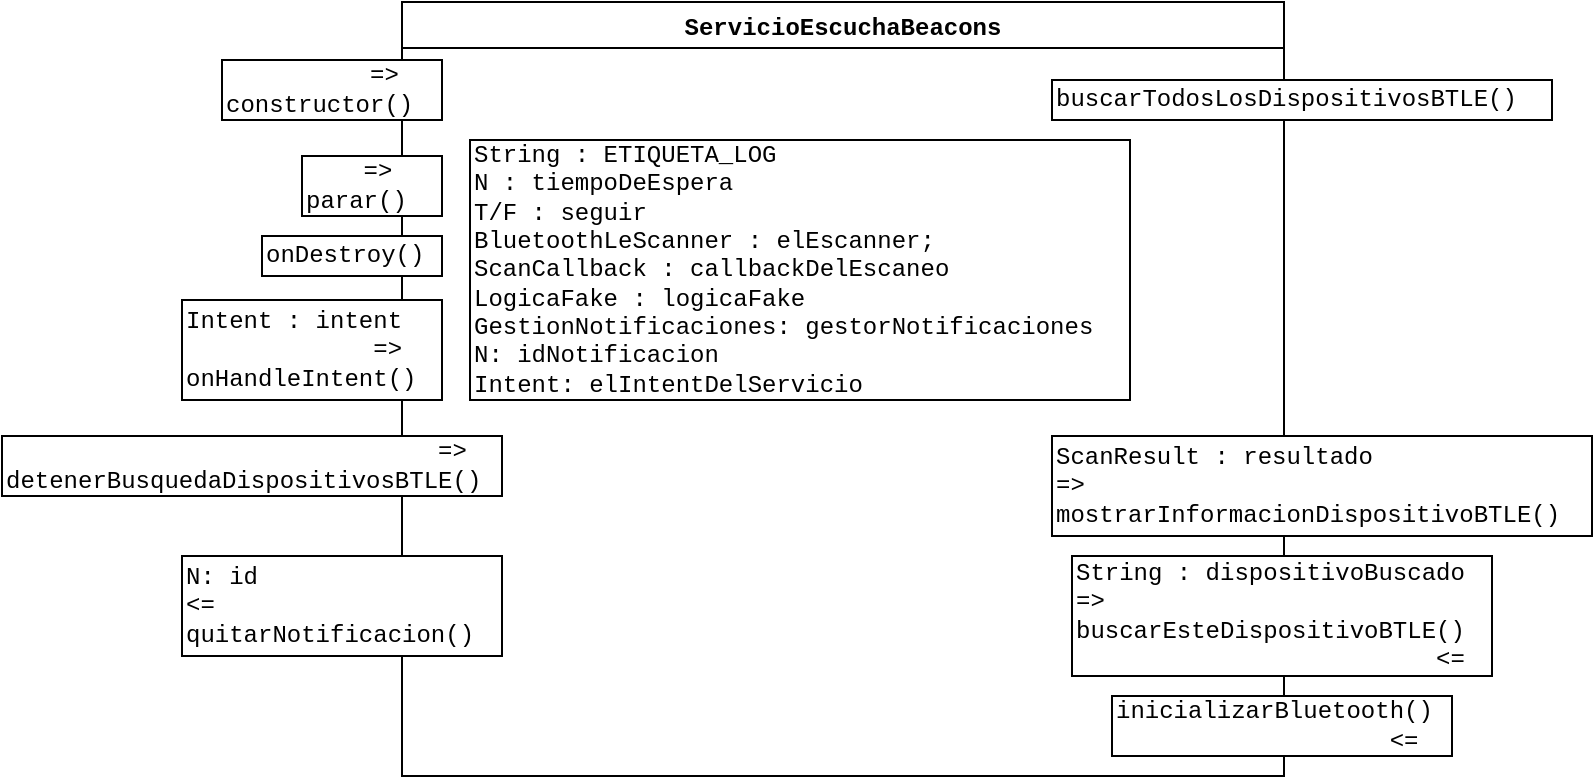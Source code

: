 <mxfile version="15.6.8" type="device" pages="8"><diagram id="ES9lM4B20i2MpO9wV90t" name="ServicioEscucharBeacons"><mxGraphModel dx="997" dy="589" grid="1" gridSize="10" guides="1" tooltips="1" connect="1" arrows="1" fold="1" page="1" pageScale="1" pageWidth="827" pageHeight="583" math="0" shadow="0"><root><mxCell id="0"/><mxCell id="1" parent="0"/><mxCell id="zVTZZ54S3e0MWrwYJTnY-5" value="ServicioEscuchaBeacons" style="swimlane;fontFamily=Courier New;" parent="1" vertex="1"><mxGeometry x="215" y="143" width="441" height="387" as="geometry"/></mxCell><mxCell id="zVTZZ54S3e0MWrwYJTnY-8" value="String : ETIQUETA_LOG&lt;br&gt;N : tiempoDeEspera&lt;br&gt;T/F : seguir&lt;br&gt;&lt;div&gt;BluetoothLeScanner : elEscanner;&lt;/div&gt;&lt;div&gt;ScanCallback : callbackDelEscaneo&lt;br&gt;&lt;/div&gt;&lt;div&gt;LogicaFake : logicaFake&lt;/div&gt;&lt;div&gt;GestionNotificaciones: gestorNotificaciones&lt;/div&gt;&lt;div&gt;N: idNotificacion&lt;/div&gt;&lt;div&gt;Intent: elIntentDelServicio&lt;/div&gt;" style="rounded=0;whiteSpace=wrap;html=1;fontFamily=Courier New;align=left;autosize=1;" parent="zVTZZ54S3e0MWrwYJTnY-5" vertex="1"><mxGeometry x="34" y="69" width="330" height="130" as="geometry"/></mxCell><mxCell id="zVTZZ54S3e0MWrwYJTnY-7" value="&lt;span style=&quot;white-space: pre&quot;&gt;&#9;&lt;/span&gt;&amp;nbsp; =&amp;gt;&lt;br&gt;constructor()" style="rounded=0;whiteSpace=wrap;html=1;fontFamily=Courier New;align=left;" parent="1" vertex="1"><mxGeometry x="125" y="172" width="110" height="30" as="geometry"/></mxCell><mxCell id="zVTZZ54S3e0MWrwYJTnY-10" value="onDestroy()" style="rounded=0;whiteSpace=wrap;html=1;fontFamily=Courier New;align=left;" parent="1" vertex="1"><mxGeometry x="145" y="260" width="90" height="20" as="geometry"/></mxCell><mxCell id="NfwIVJH3BycwzjBQ1uV4-3" value="ScanResult : resultado&lt;br&gt;=&amp;gt;&lt;br&gt;mostrarInformacionDispositivoBTLE()" style="rounded=0;whiteSpace=wrap;html=1;fontFamily=Courier New;align=left;autosize=1;" parent="1" vertex="1"><mxGeometry x="540" y="360" width="270" height="50" as="geometry"/></mxCell><mxCell id="NfwIVJH3BycwzjBQ1uV4-5" value="String : dispositivoBuscado&lt;br&gt;=&amp;gt;&lt;br&gt;buscarEsteDispositivoBTLE()&lt;br&gt;&amp;nbsp;&amp;nbsp;&lt;span style=&quot;white-space: pre&quot;&gt;&#9;&lt;/span&gt;&lt;span style=&quot;white-space: pre&quot;&gt;&#9;&lt;/span&gt;&amp;nbsp; &amp;nbsp; &amp;nbsp; &amp;nbsp;&lt;span&gt;&amp;nbsp;&lt;/span&gt;&amp;nbsp;&amp;lt;=&lt;br&gt;" style="rounded=0;whiteSpace=wrap;html=1;fontFamily=Courier New;align=left;autosize=1;" parent="1" vertex="1"><mxGeometry x="550" y="420" width="210" height="60" as="geometry"/></mxCell><mxCell id="NfwIVJH3BycwzjBQ1uV4-6" value="&lt;span style=&quot;white-space: pre&quot;&gt;&#9;&lt;/span&gt;&lt;span style=&quot;white-space: pre&quot;&gt;&#9;&lt;/span&gt;&lt;span style=&quot;white-space: pre&quot;&gt;&#9;&lt;/span&gt;&amp;nbsp; &amp;nbsp; &amp;nbsp; =&amp;gt;&lt;br&gt;detenerBusquedaDispositivosBTLE()" style="rounded=0;whiteSpace=wrap;html=1;fontFamily=Courier New;align=left;autosize=1;" parent="1" vertex="1"><mxGeometry x="15" y="360" width="250" height="30" as="geometry"/></mxCell><mxCell id="NfwIVJH3BycwzjBQ1uV4-7" value="buscarTodosLosDispositivosBTLE()" style="rounded=0;whiteSpace=wrap;html=1;fontFamily=Courier New;align=left;autosize=1;" parent="1" vertex="1"><mxGeometry x="540" y="182" width="250" height="20" as="geometry"/></mxCell><mxCell id="zVTZZ54S3e0MWrwYJTnY-9" value="&amp;nbsp; &amp;nbsp; =&amp;gt;&lt;br&gt;parar()" style="rounded=0;whiteSpace=wrap;html=1;fontFamily=Courier New;align=left;" parent="1" vertex="1"><mxGeometry x="165" y="220" width="70" height="30" as="geometry"/></mxCell><mxCell id="zVTZZ54S3e0MWrwYJTnY-11" value="Intent : intent&lt;br&gt;&lt;span style=&quot;white-space: pre&quot;&gt;&#9;&lt;/span&gt;&amp;nbsp; &amp;nbsp; &amp;nbsp;=&amp;gt;&lt;br&gt;onHandleIntent()" style="rounded=0;whiteSpace=wrap;html=1;fontFamily=Courier New;align=left;" parent="1" vertex="1"><mxGeometry x="105" y="292" width="130" height="50" as="geometry"/></mxCell><mxCell id="dviQEPltXaFCr6-7XPuA-1" value="inicializarBluetooth()&lt;br&gt;&lt;span style=&quot;white-space: pre&quot;&gt;&#9;&lt;/span&gt;&lt;span style=&quot;white-space: pre&quot;&gt;&#9;&lt;/span&gt;&amp;nbsp; &amp;nbsp;&amp;lt;=" style="rounded=0;whiteSpace=wrap;html=1;fontFamily=Courier New;align=left;" parent="1" vertex="1"><mxGeometry x="570" y="490" width="170" height="30" as="geometry"/></mxCell><mxCell id="lb549kKtJsR_cWu7taEz-1" value="N: id&lt;br&gt;&amp;lt;=&lt;br&gt;quitarNotificacion()" style="whiteSpace=wrap;html=1;shadow=0;rounded=0;glass=0;sketch=0;align=left;autosize=1;fillColor=default;imageAspect=1;imageWidth=0;imageHeight=0;arcSize=12;fontFamily=Courier New;" parent="1" vertex="1"><mxGeometry x="105" y="420" width="160" height="50" as="geometry"/></mxCell></root></mxGraphModel></diagram><diagram id="awYlS0AlwH_fSv9NT3Km" name="CheckUrl"><mxGraphModel dx="997" dy="589" grid="1" gridSize="10" guides="1" tooltips="1" connect="1" arrows="1" fold="1" page="1" pageScale="1" pageWidth="827" pageHeight="583" math="0" shadow="0"><root><mxCell id="wG4ZZ7dTY3h5ZdTJpTfU-0"/><mxCell id="wG4ZZ7dTY3h5ZdTJpTfU-1" parent="wG4ZZ7dTY3h5ZdTJpTfU-0"/><mxCell id="mUHIWLsrtOpkfQbZuv7p-0" value="CheckUrl" style="swimlane;rounded=0;fontFamily=Courier New;align=center;html=1;" parent="wG4ZZ7dTY3h5ZdTJpTfU-1" vertex="1"><mxGeometry x="230" y="130" width="400" height="250" as="geometry"/></mxCell><mxCell id="mUHIWLsrtOpkfQbZuv7p-2" value="onPostExecute()" style="rounded=0;whiteSpace=wrap;html=1;fontFamily=Courier New;align=left;autosize=1;" parent="mUHIWLsrtOpkfQbZuv7p-0" vertex="1"><mxGeometry x="-90" y="120" width="120" height="20" as="geometry"/></mxCell><mxCell id="mUHIWLsrtOpkfQbZuv7p-1" value="[ String ] : strings&lt;br&gt;=&amp;gt;&lt;br&gt;doInBackground()&lt;br&gt;&amp;lt;=&amp;nbsp;&amp;nbsp;&lt;span style=&quot;white-space: pre&quot;&gt;&#9;&lt;/span&gt;&amp;nbsp; &amp;nbsp; &amp;nbsp;&amp;lt;=&lt;br&gt;String" style="rounded=0;whiteSpace=wrap;html=1;fontFamily=Courier New;align=left;autosize=1;" parent="mUHIWLsrtOpkfQbZuv7p-0" vertex="1"><mxGeometry x="-130" y="150" width="160" height="80" as="geometry"/></mxCell><mxCell id="bu3FRT1CTXBJlh5f8-qG-3" value="Context : mContext&lt;br&gt;String : directionMode" style="rounded=0;whiteSpace=wrap;html=1;fontFamily=Courier New;align=left;" parent="mUHIWLsrtOpkfQbZuv7p-0" vertex="1"><mxGeometry x="100" y="100" width="170" height="30" as="geometry"/></mxCell><mxCell id="mUHIWLsrtOpkfQbZuv7p-5" value="String : strUrl&lt;br&gt;=&amp;gt;&lt;br&gt;postUrl()&lt;br&gt;&amp;lt;=&amp;nbsp;&amp;nbsp;&lt;span&gt;&#9;&lt;/span&gt;&amp;nbsp;&amp;lt;=&lt;br&gt;String" style="rounded=0;whiteSpace=wrap;html=1;fontFamily=Courier New;align=left;autosize=1;" parent="mUHIWLsrtOpkfQbZuv7p-0" vertex="1"><mxGeometry x="280" y="120" width="120" height="80" as="geometry"/></mxCell><mxCell id="mUHIWLsrtOpkfQbZuv7p-4" value="String : strUrl&lt;br&gt;=&amp;gt;&lt;br&gt;downloadUrl()&lt;br&gt;&amp;lt;=&amp;nbsp;&amp;nbsp;&lt;span&gt;&#9;&lt;/span&gt;&amp;nbsp; &amp;nbsp; &amp;nbsp;&amp;lt;=&lt;br&gt;String" style="rounded=0;whiteSpace=wrap;html=1;fontFamily=Courier New;align=left;autosize=1;" parent="wG4ZZ7dTY3h5ZdTJpTfU-1" vertex="1"><mxGeometry x="510" y="160" width="120" height="80" as="geometry"/></mxCell><mxCell id="bu3FRT1CTXBJlh5f8-qG-1" value="Context : mContext&lt;br&gt;=&amp;gt;&lt;span style=&quot;white-space: pre&quot;&gt;&#9;&lt;/span&gt;&amp;nbsp; =&amp;gt;&lt;br&gt;constructor()&lt;br&gt;&amp;lt;=&amp;nbsp;&amp;nbsp;&lt;span&gt;&#9;&lt;/span&gt;&amp;nbsp; &amp;nbsp; &amp;nbsp;&amp;lt;=&lt;br&gt;String" style="rounded=0;whiteSpace=wrap;html=1;fontFamily=Courier New;align=left;autosize=1;" parent="wG4ZZ7dTY3h5ZdTJpTfU-1" vertex="1"><mxGeometry x="110" y="160" width="150" height="80" as="geometry"/></mxCell></root></mxGraphModel></diagram><diagram id="SUQ9yeAnOEfD1yt2qFhm" name="TramaBeacon"><mxGraphModel dx="997" dy="589" grid="1" gridSize="10" guides="1" tooltips="1" connect="1" arrows="1" fold="1" page="1" pageScale="1" pageWidth="827" pageHeight="583" math="0" shadow="0"><root><mxCell id="KgaFY85RUwUznDhTyVrn-0"/><mxCell id="KgaFY85RUwUznDhTyVrn-1" parent="KgaFY85RUwUznDhTyVrn-0"/><mxCell id="KgaFY85RUwUznDhTyVrn-2" value="TramaBeacon" style="swimlane;rounded=0;fontFamily=Courier New;align=center;html=1;" parent="KgaFY85RUwUznDhTyVrn-1" vertex="1"><mxGeometry x="264" y="30" width="300" height="500" as="geometry"/></mxCell><mxCell id="KgaFY85RUwUznDhTyVrn-3" value="&lt;div&gt;[byte] : prefijo&lt;/div&gt;&lt;div&gt;[byte] : uuid&lt;/div&gt;&lt;div&gt;[byte] : major&lt;/div&gt;&lt;div&gt;[byte] : minor&lt;/div&gt;&lt;div&gt;&lt;span&gt;byte : txPower&lt;/span&gt;&lt;/div&gt;&lt;div&gt;[byte] : losBytes&lt;/div&gt;&lt;div&gt;[byte] : advFlags&lt;/div&gt;&lt;div&gt;[byte] : advHeader&lt;/div&gt;&lt;div&gt;[byte] : companyID&lt;/div&gt;&lt;div&gt;byte : iBeaconType&lt;/div&gt;&lt;div&gt;byte : iBeaconLength&lt;/div&gt;" style="rounded=0;whiteSpace=wrap;html=1;fontFamily=Courier New;align=left;" parent="KgaFY85RUwUznDhTyVrn-2" vertex="1"><mxGeometry x="70" y="50" width="160" height="160" as="geometry"/></mxCell><mxCell id="KgaFY85RUwUznDhTyVrn-6" value="getMajor()&lt;br&gt;&amp;lt;=&lt;span&gt;&#9;&lt;/span&gt;&amp;lt;=&lt;br&gt;[byte]" style="rounded=0;whiteSpace=wrap;html=1;fontFamily=Courier New;align=left;" parent="KgaFY85RUwUznDhTyVrn-2" vertex="1"><mxGeometry x="-70" y="160" width="100" height="50" as="geometry"/></mxCell><mxCell id="KgaFY85RUwUznDhTyVrn-4" value="getUUID()&lt;br&gt;&amp;lt;=&lt;span&gt;&#9;&lt;/span&gt;&amp;lt;=&lt;br&gt;[byte]" style="rounded=0;whiteSpace=wrap;html=1;fontFamily=Courier New;align=left;" parent="KgaFY85RUwUznDhTyVrn-1" vertex="1"><mxGeometry x="194" y="130" width="100" height="50" as="geometry"/></mxCell><mxCell id="KgaFY85RUwUznDhTyVrn-5" value="getPrefijo()&lt;br&gt;&amp;lt;=&lt;span style=&quot;white-space: pre&quot;&gt;&#9;&lt;/span&gt;&amp;lt;=&lt;br&gt;[byte]" style="rounded=0;whiteSpace=wrap;html=1;fontFamily=Courier New;align=left;" parent="KgaFY85RUwUznDhTyVrn-1" vertex="1"><mxGeometry x="194" y="70" width="100" height="50" as="geometry"/></mxCell><mxCell id="KgaFY85RUwUznDhTyVrn-7" value="getTxPower()&lt;br&gt;&amp;lt;=&lt;span&gt;&#9;&lt;/span&gt;&amp;lt;=&lt;br&gt;[byte]" style="rounded=0;whiteSpace=wrap;html=1;fontFamily=Courier New;align=left;" parent="KgaFY85RUwUznDhTyVrn-1" vertex="1"><mxGeometry x="534" y="70" width="100" height="50" as="geometry"/></mxCell><mxCell id="KgaFY85RUwUznDhTyVrn-8" value="getLosBytes()&lt;br&gt;&amp;lt;=&lt;span&gt;&#9;&lt;/span&gt;&amp;lt;=&lt;br&gt;[byte]" style="rounded=0;whiteSpace=wrap;html=1;fontFamily=Courier New;align=left;" parent="KgaFY85RUwUznDhTyVrn-1" vertex="1"><mxGeometry x="534" y="130" width="100" height="50" as="geometry"/></mxCell><mxCell id="KgaFY85RUwUznDhTyVrn-9" value="getAdvFlags()&lt;br&gt;&amp;lt;=&lt;span&gt;&#9;&lt;/span&gt;&amp;lt;=&lt;br&gt;[byte]" style="rounded=0;whiteSpace=wrap;html=1;fontFamily=Courier New;align=left;" parent="KgaFY85RUwUznDhTyVrn-1" vertex="1"><mxGeometry x="534" y="186.5" width="100" height="50" as="geometry"/></mxCell><mxCell id="KgaFY85RUwUznDhTyVrn-10" value="getAdvHeader()&lt;br&gt;&amp;lt;=&lt;span&gt;&#9;&lt;/span&gt;&amp;lt;=&lt;br&gt;[byte]" style="rounded=0;whiteSpace=wrap;html=1;fontFamily=Courier New;align=left;" parent="KgaFY85RUwUznDhTyVrn-1" vertex="1"><mxGeometry x="534" y="250" width="100" height="50" as="geometry"/></mxCell><mxCell id="KgaFY85RUwUznDhTyVrn-11" value="getMinor()&lt;br&gt;&amp;lt;=&lt;span&gt;&#9;&lt;/span&gt;&amp;lt;=&lt;br&gt;[byte]" style="rounded=0;whiteSpace=wrap;html=1;fontFamily=Courier New;align=left;" parent="KgaFY85RUwUznDhTyVrn-1" vertex="1"><mxGeometry x="194" y="250" width="100" height="50" as="geometry"/></mxCell><mxCell id="KgaFY85RUwUznDhTyVrn-12" value="getCompanyID()&lt;br&gt;&amp;lt;=&lt;span&gt;&#9;&lt;/span&gt;&amp;lt;=&lt;br&gt;[byte]" style="rounded=0;whiteSpace=wrap;html=1;fontFamily=Courier New;align=left;" parent="KgaFY85RUwUznDhTyVrn-1" vertex="1"><mxGeometry x="184" y="310" width="120" height="50" as="geometry"/></mxCell><mxCell id="KgaFY85RUwUznDhTyVrn-13" value="getiBeaconType()&lt;br&gt;&amp;lt;=&lt;span&gt;&#9;&lt;/span&gt;&amp;lt;=&lt;br&gt;[byte]" style="rounded=0;whiteSpace=wrap;html=1;fontFamily=Courier New;align=left;" parent="KgaFY85RUwUznDhTyVrn-1" vertex="1"><mxGeometry x="534" y="310" width="100" height="50" as="geometry"/></mxCell><mxCell id="KgaFY85RUwUznDhTyVrn-14" value="getiBeaconLength()&lt;br&gt;&amp;lt;=&lt;span&gt;&#9;&lt;/span&gt;&amp;lt;=&lt;br&gt;[byte]" style="rounded=0;whiteSpace=wrap;html=1;fontFamily=Courier New;align=left;" parent="KgaFY85RUwUznDhTyVrn-1" vertex="1"><mxGeometry x="154" y="370" width="150" height="50" as="geometry"/></mxCell><mxCell id="KgaFY85RUwUznDhTyVrn-17" value="[byte] : bytes&lt;br&gt;=&amp;gt;&lt;span style=&quot;white-space: pre&quot;&gt;&#9;&lt;/span&gt;&amp;nbsp; =&amp;gt;&lt;br&gt;constructor()&lt;br&gt;&amp;lt;=&lt;span&gt;&#9;&lt;/span&gt;&amp;lt;=&lt;br&gt;[byte]" style="rounded=0;whiteSpace=wrap;html=1;fontFamily=Courier New;align=left;" parent="KgaFY85RUwUznDhTyVrn-1" vertex="1"><mxGeometry x="184" y="430" width="120" height="80" as="geometry"/></mxCell></root></mxGraphModel></diagram><diagram id="BFLQASZMFAySF_abI6OI" name="Utilidades"><mxGraphModel dx="997" dy="589" grid="1" gridSize="10" guides="1" tooltips="1" connect="1" arrows="1" fold="1" page="1" pageScale="1" pageWidth="827" pageHeight="583" math="0" shadow="0"><root><mxCell id="KCaQlVlSHkxXfNWq0Cc0-0"/><mxCell id="KCaQlVlSHkxXfNWq0Cc0-1" parent="KCaQlVlSHkxXfNWq0Cc0-0"/><mxCell id="KCaQlVlSHkxXfNWq0Cc0-2" value="Utilidades" style="swimlane;rounded=0;fontFamily=Courier New;align=center;html=1;" parent="KCaQlVlSHkxXfNWq0Cc0-1" vertex="1"><mxGeometry x="289" y="20" width="200" height="520" as="geometry"/></mxCell><mxCell id="KCaQlVlSHkxXfNWq0Cc0-3" value="String : texto&lt;br&gt;=&amp;gt;&lt;span&gt;&#9;&lt;/span&gt;&amp;nbsp; &amp;nbsp;&lt;span style=&quot;white-space: pre&quot;&gt;&#9;&lt;/span&gt;&amp;nbsp; &amp;nbsp; =&amp;gt;&lt;br&gt;stringToBytes()&lt;br&gt;&amp;lt;=&lt;br&gt;[byte]" style="rounded=0;whiteSpace=wrap;html=1;fontFamily=Courier New;align=left;" parent="KCaQlVlSHkxXfNWq0Cc0-1" vertex="1"><mxGeometry x="199" y="60" width="120" height="80" as="geometry"/></mxCell><mxCell id="KCaQlVlSHkxXfNWq0Cc0-4" value="UUID : uuid&lt;br&gt;=&amp;gt;&lt;span&gt;&#9;&lt;/span&gt;&amp;nbsp; &amp;nbsp;&lt;span&gt;&#9;&lt;/span&gt;&amp;nbsp; &amp;nbsp; =&amp;gt;&lt;br&gt;stringToUUID()&lt;br&gt;&amp;lt;=&lt;br&gt;UUID" style="rounded=0;whiteSpace=wrap;html=1;fontFamily=Courier New;align=left;" parent="KCaQlVlSHkxXfNWq0Cc0-1" vertex="1"><mxGeometry x="449" y="60" width="120" height="80" as="geometry"/></mxCell><mxCell id="KCaQlVlSHkxXfNWq0Cc0-5" value="UUID: uuid&lt;br&gt;=&amp;gt;&lt;span&gt;&#9;&lt;/span&gt;&amp;nbsp; &amp;nbsp;&lt;span&gt;&#9;&lt;/span&gt;&amp;nbsp; &amp;nbsp; =&amp;gt;&lt;br&gt;uuidToString()&lt;br&gt;&amp;lt;=&lt;br&gt;String" style="rounded=0;whiteSpace=wrap;html=1;fontFamily=Courier New;align=left;" parent="KCaQlVlSHkxXfNWq0Cc0-1" vertex="1"><mxGeometry x="199" y="150" width="120" height="80" as="geometry"/></mxCell><mxCell id="KCaQlVlSHkxXfNWq0Cc0-6" value="UUID: uuid&lt;br&gt;=&amp;gt;&lt;span&gt;&#9;&lt;/span&gt;&amp;nbsp; &amp;nbsp;&lt;span&gt;&#9;&lt;/span&gt;&amp;nbsp; &amp;nbsp; =&amp;gt;&lt;br&gt;uuidToHexString()&lt;br&gt;&amp;lt;=&lt;br&gt;String" style="rounded=0;whiteSpace=wrap;html=1;fontFamily=Courier New;align=left;" parent="KCaQlVlSHkxXfNWq0Cc0-1" vertex="1"><mxGeometry x="449" y="150" width="120" height="80" as="geometry"/></mxCell><mxCell id="KCaQlVlSHkxXfNWq0Cc0-7" value="[byte] : bytes&lt;br&gt;=&amp;gt;&lt;span&gt;&#9;&lt;/span&gt;&amp;nbsp; &amp;nbsp;&lt;span&gt;&#9;&lt;/span&gt;&amp;nbsp; &amp;nbsp; =&amp;gt;&lt;br&gt;bytesToString()&lt;br&gt;&amp;lt;=&lt;br&gt;String" style="rounded=0;whiteSpace=wrap;html=1;fontFamily=Courier New;align=left;" parent="KCaQlVlSHkxXfNWq0Cc0-1" vertex="1"><mxGeometry x="199" y="240" width="120" height="80" as="geometry"/></mxCell><mxCell id="KCaQlVlSHkxXfNWq0Cc0-9" value="R :&amp;nbsp;masSignificativos&lt;br&gt;R :&amp;nbsp;menosSignificativos&lt;br&gt;=&amp;gt;&lt;span&gt;&#9;&lt;/span&gt;&amp;nbsp; &amp;nbsp;&lt;span&gt;&#9;&lt;/span&gt;&amp;nbsp; &amp;nbsp; =&amp;gt;&lt;br&gt;dosLongToBytes()&lt;br&gt;&amp;lt;=&lt;br&gt;[byte]" style="rounded=0;whiteSpace=wrap;html=1;fontFamily=Courier New;align=left;" parent="KCaQlVlSHkxXfNWq0Cc0-1" vertex="1"><mxGeometry x="449" y="235" width="180" height="90" as="geometry"/></mxCell><mxCell id="KCaQlVlSHkxXfNWq0Cc0-10" value="[byte] : bytes&lt;br&gt;=&amp;gt;&lt;span&gt;&#9;&lt;/span&gt;&amp;nbsp; &amp;nbsp;&lt;span&gt;&#9;&lt;/span&gt;&amp;nbsp; &amp;nbsp; =&amp;gt;&lt;br&gt;bytesToInt()&lt;br&gt;&amp;lt;=&lt;br&gt;N" style="rounded=0;whiteSpace=wrap;html=1;fontFamily=Courier New;align=left;" parent="KCaQlVlSHkxXfNWq0Cc0-1" vertex="1"><mxGeometry x="199" y="330" width="120" height="80" as="geometry"/></mxCell><mxCell id="KCaQlVlSHkxXfNWq0Cc0-11" value="[byte] : bytes&lt;br&gt;=&amp;gt;&lt;span&gt;&#9;&lt;/span&gt;&amp;nbsp; &amp;nbsp;&lt;span&gt;&#9;&lt;/span&gt;&amp;nbsp; &amp;nbsp; =&amp;gt;&lt;br&gt;bytesToLong()&lt;br&gt;&amp;lt;=&lt;br&gt;R" style="rounded=0;whiteSpace=wrap;html=1;fontFamily=Courier New;align=left;" parent="KCaQlVlSHkxXfNWq0Cc0-1" vertex="1"><mxGeometry x="449" y="330" width="120" height="80" as="geometry"/></mxCell><mxCell id="KCaQlVlSHkxXfNWq0Cc0-12" value="[byte] : bytes&lt;br&gt;=&amp;gt;&lt;span&gt;&#9;&lt;/span&gt;&amp;nbsp; &amp;nbsp;&lt;span&gt;&#9;&lt;/span&gt;&amp;nbsp; &amp;nbsp; =&amp;gt;&lt;br&gt;bytesToIntOK()&lt;br&gt;&amp;lt;=&lt;br&gt;N" style="rounded=0;whiteSpace=wrap;html=1;fontFamily=Courier New;align=left;" parent="KCaQlVlSHkxXfNWq0Cc0-1" vertex="1"><mxGeometry x="199" y="420" width="120" height="80" as="geometry"/></mxCell><mxCell id="KCaQlVlSHkxXfNWq0Cc0-13" value="[byte] : bytes&lt;br&gt;=&amp;gt;&lt;span&gt;&#9;&lt;/span&gt;&amp;nbsp; &amp;nbsp;&lt;span&gt;&#9;&lt;/span&gt;&amp;nbsp; &amp;nbsp; =&amp;gt;&lt;br&gt;bytesToHexString()&lt;br&gt;&amp;lt;=&lt;br&gt;String" style="rounded=0;whiteSpace=wrap;html=1;fontFamily=Courier New;align=left;" parent="KCaQlVlSHkxXfNWq0Cc0-1" vertex="1"><mxGeometry x="449" y="430" width="120" height="80" as="geometry"/></mxCell></root></mxGraphModel></diagram><diagram id="hYeVPTFib1nh_DQLKNxU" name="LogicaFake"><mxGraphModel dx="997" dy="589" grid="1" gridSize="10" guides="1" tooltips="1" connect="1" arrows="1" fold="1" page="1" pageScale="1" pageWidth="583" pageHeight="413" math="0" shadow="0"><root><mxCell id="cZrrb-gMHXN5_0Pintqu-0"/><mxCell id="cZrrb-gMHXN5_0Pintqu-1" parent="cZrrb-gMHXN5_0Pintqu-0"/><mxCell id="cZrrb-gMHXN5_0Pintqu-2" value="&lt;span style=&quot;font-weight: 400&quot;&gt;LogicaFake&lt;/span&gt;" style="swimlane;rounded=0;shadow=0;glass=0;sketch=0;fillColor=default;html=1;fontFamily=Courier New;" parent="cZrrb-gMHXN5_0Pintqu-1" vertex="1"><mxGeometry x="160" y="107" width="280" height="200" as="geometry"><mxRectangle x="400" y="160" width="130" height="23" as="alternateBounds"/></mxGeometry></mxCell><mxCell id="pc65lGhX4DkHpDKHvuar-0" value="Text : ip" style="rounded=0;whiteSpace=wrap;html=1;autosize=1;" parent="cZrrb-gMHXN5_0Pintqu-2" vertex="1"><mxGeometry x="110" y="65" width="60" height="20" as="geometry"/></mxCell><mxCell id="cZrrb-gMHXN5_0Pintqu-4" value="medida : Medida&lt;br&gt;&amp;lt;=&lt;br&gt;InsertarMedicion()&lt;br&gt;&lt;div&gt;&lt;span&gt;=&amp;gt;&lt;/span&gt;&lt;/div&gt;" style="whiteSpace=wrap;html=1;align=right;fontFamily=Courier New;" parent="cZrrb-gMHXN5_0Pintqu-1" vertex="1"><mxGeometry x="390" y="132" width="150" height="60" as="geometry"/></mxCell><mxCell id="cZrrb-gMHXN5_0Pintqu-3" value="N : cuantas&lt;br&gt;=&amp;gt;&lt;br&gt;ObtenerUltimasMediciones()&lt;br&gt;&amp;lt;=&lt;br&gt;[ Medida ]" style="whiteSpace=wrap;html=1;shadow=0;rounded=0;glass=0;sketch=0;align=left;autosize=1;fillColor=default;imageAspect=1;imageWidth=0;imageHeight=0;arcSize=12;fontFamily=Courier New;" parent="cZrrb-gMHXN5_0Pintqu-1" vertex="1"><mxGeometry x="10" y="132" width="200" height="80" as="geometry"/></mxCell><mxCell id="cZrrb-gMHXN5_0Pintqu-5" value="ObtenerTodasLasMediciones()&lt;br&gt;&amp;lt;=&lt;br&gt;[ Medida ]" style="whiteSpace=wrap;html=1;align=left;fontFamily=Courier New;" parent="cZrrb-gMHXN5_0Pintqu-1" vertex="1"><mxGeometry x="10" y="232" width="200" height="50" as="geometry"/></mxCell></root></mxGraphModel></diagram><diagram id="JDOtB0BJECvs5jPgSSe0" name="MainActivity"><mxGraphModel dx="997" dy="589" grid="1" gridSize="10" guides="1" tooltips="1" connect="1" arrows="1" fold="1" page="1" pageScale="1" pageWidth="827" pageHeight="583" math="0" shadow="0"><root><mxCell id="7MCF71KeYajdzXxMyfXD-0"/><mxCell id="7MCF71KeYajdzXxMyfXD-1" parent="7MCF71KeYajdzXxMyfXD-0"/><mxCell id="7MCF71KeYajdzXxMyfXD-2" value="MainActivity" style="swimlane;fontFamily=Courier New;fontStyle=1" parent="7MCF71KeYajdzXxMyfXD-1" vertex="1"><mxGeometry x="150" y="50" width="440" height="340" as="geometry"/></mxCell><mxCell id="7MCF71KeYajdzXxMyfXD-3" value="Text : ETIQUETA_LOG&lt;br&gt;Context : mContext&lt;br&gt;LogicaFake : logicaFake&lt;br&gt;N : CODIGO_PETICION_PERMISOS&lt;br&gt;TextView : t&lt;br&gt;GestionNotificaciones: gestorNotificaciones&lt;br&gt;Context: mContext" style="rounded=0;whiteSpace=wrap;html=1;fontFamily=Courier New;align=left;autosize=1;" parent="7MCF71KeYajdzXxMyfXD-2" vertex="1"><mxGeometry x="105" y="50" width="330" height="100" as="geometry"/></mxCell><mxCell id="7MCF71KeYajdzXxMyfXD-4" value="Bundle : savedInstanceState&lt;br&gt;=&amp;gt;&lt;span style=&quot;white-space: pre&quot;&gt;&#9;&lt;/span&gt;=&amp;gt;&lt;br&gt;onCreate()&lt;br&gt;&lt;span style=&quot;white-space: pre&quot;&gt;&#9;&lt;/span&gt;&amp;lt;=" style="rounded=0;whiteSpace=wrap;html=1;fontFamily=Courier New;align=left;" parent="7MCF71KeYajdzXxMyfXD-1" vertex="1"><mxGeometry x="20" y="93" width="210" height="60" as="geometry"/></mxCell><mxCell id="7MCF71KeYajdzXxMyfXD-5" value="View : view&lt;br&gt;=&amp;gt;&amp;nbsp; &amp;nbsp; &amp;nbsp;=&amp;gt;&lt;br&gt;recibir()&lt;br&gt;&amp;nbsp; &amp;nbsp; &amp;nbsp; &amp;nbsp;&amp;lt;=" style="rounded=0;whiteSpace=wrap;html=1;fontFamily=Courier New;align=left;" parent="7MCF71KeYajdzXxMyfXD-1" vertex="1"><mxGeometry x="90" y="160" width="90" height="60" as="geometry"/></mxCell><mxCell id="7MCF71KeYajdzXxMyfXD-6" value="View : view&lt;br&gt;=&amp;gt;&amp;nbsp; &amp;nbsp; &amp;nbsp;=&amp;gt;&lt;br&gt;cambiarBeacons()&lt;br&gt;&amp;nbsp; &amp;nbsp; &amp;nbsp; &amp;nbsp;&amp;lt;=" style="rounded=0;whiteSpace=wrap;html=1;fontFamily=Courier New;align=left;" parent="7MCF71KeYajdzXxMyfXD-1" vertex="1"><mxGeometry x="60" y="232" width="120" height="60" as="geometry"/></mxCell><mxCell id="7MCF71KeYajdzXxMyfXD-9" value="&amp;nbsp; &amp;nbsp; &amp;nbsp; &amp;nbsp;=&amp;gt;&lt;br&gt;recibir()&lt;br&gt;&amp;nbsp; &amp;nbsp; &amp;nbsp; &amp;nbsp;&amp;lt;=" style="rounded=0;whiteSpace=wrap;html=1;fontFamily=Courier New;align=left;" parent="7MCF71KeYajdzXxMyfXD-1" vertex="1"><mxGeometry x="110" y="313" width="80" height="50" as="geometry"/></mxCell><mxCell id="7MCF71KeYajdzXxMyfXD-10" value="View : view&lt;br&gt;=&amp;gt;&amp;nbsp; &amp;nbsp; &amp;nbsp;=&amp;gt;&lt;br&gt;recibir()&lt;br&gt;&amp;nbsp; &amp;nbsp; &amp;nbsp; &amp;nbsp;&amp;lt;=" style="rounded=0;whiteSpace=wrap;html=1;fontFamily=Courier New;align=left;" parent="7MCF71KeYajdzXxMyfXD-1" vertex="1"><mxGeometry x="530" y="217" width="160" height="90" as="geometry"/></mxCell><mxCell id="HERsMbvlN57XTXaS7yEh-0" value="getContext()&lt;br&gt;=&amp;gt;Context" style="whiteSpace=wrap;html=1;shadow=0;rounded=0;glass=0;sketch=0;align=left;autosize=1;fillColor=default;imageAspect=1;imageWidth=0;imageHeight=0;arcSize=12;fontFamily=Courier New;" vertex="1" parent="7MCF71KeYajdzXxMyfXD-1"><mxGeometry x="530" y="340" width="100" height="30" as="geometry"/></mxCell></root></mxGraphModel></diagram><diagram id="z3Z1cy2Ibqr90HgCWmXI" name="BeaconActivity"><mxGraphModel dx="2493" dy="1473" grid="1" gridSize="10" guides="1" tooltips="1" connect="1" arrows="1" fold="1" page="1" pageScale="1" pageWidth="1169" pageHeight="827" background="none" math="0" shadow="0"><root><mxCell id="0FW_0bv9Zw0Ro-istAB0-0"/><mxCell id="0FW_0bv9Zw0Ro-istAB0-1" parent="0FW_0bv9Zw0Ro-istAB0-0"/><mxCell id="xFjd6t03z-rn80TAKKMi-0" value="BeaconActivity" style="swimlane;fontFamily=Courier New;fontStyle=1" parent="0FW_0bv9Zw0Ro-istAB0-1" vertex="1"><mxGeometry x="320" y="214" width="540" height="400" as="geometry"/></mxCell><mxCell id="xFjd6t03z-rn80TAKKMi-1" value="&lt;div&gt;&amp;nbsp; &amp;nbsp; Texto : ETIQUETA_LOG&lt;/div&gt;&lt;div&gt;&amp;nbsp; &amp;nbsp; Intent : elIntentDelServicio&lt;/div&gt;&lt;div&gt;&amp;nbsp; &amp;nbsp; Context : mContext&lt;/div&gt;&lt;div&gt;&amp;nbsp; &amp;nbsp; Activity : mActivity&lt;/div&gt;&lt;div&gt;&amp;nbsp; &amp;nbsp; EditText : e&lt;/div&gt;&lt;div&gt;&amp;nbsp; &amp;nbsp; TextView : t&lt;/div&gt;&lt;div&gt;&amp;nbsp; &amp;nbsp; ServicioEscuharBeacons : servicio&lt;/div&gt;&lt;div&gt;&amp;nbsp; &amp;nbsp; String : latitud&lt;/div&gt;&lt;div&gt;&amp;nbsp; &amp;nbsp; String : longitut&lt;/div&gt;&lt;div&gt;&amp;nbsp; &amp;nbsp; BeaconsActivity : activity&lt;/div&gt;&lt;div&gt;&amp;nbsp; &amp;nbsp; LocationManager : lm&lt;/div&gt;&lt;div&gt;&amp;nbsp; &amp;nbsp; boolean : activado&lt;/div&gt;" style="rounded=0;whiteSpace=wrap;html=1;fontFamily=Courier New;align=left;autosize=1;" parent="xFjd6t03z-rn80TAKKMi-0" vertex="1"><mxGeometry x="130" y="52" width="280" height="170" as="geometry"/></mxCell><mxCell id="7H7HMCjczcJa2ketac6a-0" value="View : v&lt;br&gt;=&amp;gt;&amp;nbsp; &amp;nbsp; &amp;nbsp;&lt;span style=&quot;white-space: pre&quot;&gt;&#9;&lt;/span&gt;&lt;span style=&quot;white-space: pre&quot;&gt;&#9;&lt;/span&gt;&lt;span style=&quot;white-space: pre&quot;&gt;&#9;&lt;/span&gt;&lt;span style=&quot;white-space: pre&quot;&gt;&#9;&lt;/span&gt;=&amp;gt;&lt;br&gt;botonBuscarDispositivosBTLEPulsado()&lt;br&gt;&amp;nbsp; &amp;nbsp; &amp;nbsp; &amp;nbsp;&lt;span style=&quot;white-space: pre&quot;&gt;&#9;&lt;/span&gt;&lt;span style=&quot;white-space: pre&quot;&gt;&#9;&lt;/span&gt;&lt;span style=&quot;white-space: pre&quot;&gt;&#9;&lt;/span&gt;&lt;span style=&quot;white-space: pre&quot;&gt;&#9;&lt;/span&gt;&amp;lt;=" style="rounded=0;whiteSpace=wrap;html=1;fontFamily=Courier New;align=left;" parent="0FW_0bv9Zw0Ro-istAB0-1" vertex="1"><mxGeometry x="810" y="244" width="270" height="60" as="geometry"/></mxCell><mxCell id="7H7HMCjczcJa2ketac6a-1" value="View : v&lt;br&gt;=&amp;gt;&amp;nbsp; &amp;nbsp; &amp;nbsp;&lt;span&gt;&#9;&lt;span style=&quot;white-space: pre&quot;&gt;&#9;&lt;/span&gt;&lt;span style=&quot;white-space: pre&quot;&gt;&#9;&lt;/span&gt;&lt;span style=&quot;white-space: pre&quot;&gt;&#9;&lt;/span&gt;&lt;span style=&quot;white-space: pre&quot;&gt;&#9;&lt;/span&gt;&lt;/span&gt;&lt;span&gt;&#9;&lt;/span&gt;&lt;span&gt;&#9;&lt;/span&gt;&lt;span&gt;&#9;&lt;/span&gt;=&amp;gt;&lt;br&gt;botonBuscarNuestroDispositivoBTLEPulsado()&lt;br&gt;&amp;nbsp; &amp;nbsp; &amp;nbsp; &amp;nbsp;&lt;span&gt;&#9;&lt;span style=&quot;white-space: pre&quot;&gt;&#9;&lt;/span&gt;&lt;span style=&quot;white-space: pre&quot;&gt;&#9;&lt;/span&gt;&lt;span style=&quot;white-space: pre&quot;&gt;&#9;&lt;/span&gt;&lt;span style=&quot;white-space: pre&quot;&gt;&#9;&lt;/span&gt;&lt;/span&gt;&lt;span&gt;&#9;&lt;/span&gt;&lt;span&gt;&#9;&lt;/span&gt;&lt;span&gt;&#9;&lt;/span&gt;&amp;lt;=" style="rounded=0;whiteSpace=wrap;html=1;fontFamily=Courier New;align=left;" parent="0FW_0bv9Zw0Ro-istAB0-1" vertex="1"><mxGeometry x="810" y="314" width="330" height="60" as="geometry"/></mxCell><mxCell id="7H7HMCjczcJa2ketac6a-2" value="View : v&lt;br&gt;=&amp;gt;&amp;nbsp; &amp;nbsp; &amp;nbsp;&lt;span&gt;&#9;&lt;span style=&quot;white-space: pre&quot;&gt;&#9;&lt;/span&gt;&lt;span style=&quot;white-space: pre&quot;&gt;&#9;&lt;/span&gt;&lt;span style=&quot;white-space: pre&quot;&gt;&#9;&lt;/span&gt;&lt;span style=&quot;white-space: pre&quot;&gt;&#9;&lt;/span&gt;&amp;nbsp;&amp;nbsp;&lt;/span&gt;&lt;span&gt;&#9;&lt;/span&gt;&lt;span&gt;&#9;&lt;/span&gt;&lt;span&gt;&#9;&lt;/span&gt;=&amp;gt;&lt;br&gt;botonDetenerBusquedaDispositivosBTLEPulsado()&lt;br&gt;&amp;nbsp; &amp;nbsp; &amp;nbsp; &amp;nbsp;&lt;span style=&quot;white-space: pre&quot;&gt;&#9;&lt;/span&gt;&lt;span style=&quot;white-space: pre&quot;&gt;&#9;&lt;/span&gt;&lt;span style=&quot;white-space: pre&quot;&gt;&#9;&lt;/span&gt;&lt;span style=&quot;white-space: pre&quot;&gt;&#9;&lt;/span&gt;&lt;span style=&quot;white-space: pre&quot;&gt;&#9;&lt;/span&gt;&amp;nbsp;&amp;nbsp;&lt;span&gt;&#9;&lt;/span&gt;&lt;span&gt;&#9;&lt;/span&gt;&lt;span&gt;&#9;&lt;/span&gt;&lt;span&gt;&#9;&lt;/span&gt;&amp;lt;=" style="rounded=0;whiteSpace=wrap;html=1;fontFamily=Courier New;align=left;" parent="0FW_0bv9Zw0Ro-istAB0-1" vertex="1"><mxGeometry x="50" y="274" width="340" height="60" as="geometry"/></mxCell><mxCell id="7BlEPKbm5GOGUKo3GCqc-0" value="Bundle : savedInstanceState&lt;br&gt;=&amp;gt;&lt;span style=&quot;white-space: pre&quot;&gt;&#9;&lt;/span&gt;=&amp;gt;&lt;br&gt;onCreate()&lt;br&gt;&lt;span style=&quot;white-space: pre&quot;&gt;&#9;&lt;/span&gt;&amp;lt;=" style="rounded=0;whiteSpace=wrap;html=1;fontFamily=Courier New;align=left;" parent="0FW_0bv9Zw0Ro-istAB0-1" vertex="1"><mxGeometry x="180" y="344" width="210" height="60" as="geometry"/></mxCell><mxCell id="7b2wU-wkEdSXAymDpg_e-0" value="View : view&lt;br&gt;=&amp;gt;&amp;nbsp; &amp;nbsp; &amp;nbsp;=&amp;gt;&lt;br&gt;encender()&lt;br&gt;&amp;nbsp; &amp;nbsp; &amp;nbsp; &amp;nbsp;&amp;lt;=" style="rounded=0;whiteSpace=wrap;html=1;fontFamily=Courier New;align=left;" parent="0FW_0bv9Zw0Ro-istAB0-1" vertex="1"><mxGeometry x="810" y="384" width="90" height="60" as="geometry"/></mxCell><mxCell id="7b2wU-wkEdSXAymDpg_e-1" value="View : view&lt;br&gt;=&amp;gt;&amp;nbsp; &amp;nbsp; &amp;nbsp;=&amp;gt;&lt;br&gt;apagar ()&lt;br&gt;&amp;nbsp; &amp;nbsp; &amp;nbsp; &amp;nbsp;&amp;lt;=" style="rounded=0;whiteSpace=wrap;html=1;fontFamily=Courier New;align=left;" parent="0FW_0bv9Zw0Ro-istAB0-1" vertex="1"><mxGeometry x="810" y="452" width="90" height="60" as="geometry"/></mxCell><mxCell id="7b2wU-wkEdSXAymDpg_e-2" value="&amp;nbsp; &amp;nbsp; &amp;nbsp; &amp;nbsp;=&amp;gt;&lt;br&gt;getLatitud()&lt;br&gt;&amp;lt;=&amp;nbsp; &amp;nbsp; &amp;nbsp;&amp;lt;=&lt;br&gt;String" style="rounded=0;whiteSpace=wrap;html=1;fontFamily=Courier New;align=left;" parent="0FW_0bv9Zw0Ro-istAB0-1" vertex="1"><mxGeometry x="300" y="414" width="90" height="60" as="geometry"/></mxCell><mxCell id="7b2wU-wkEdSXAymDpg_e-4" value="&amp;nbsp; &amp;nbsp; &amp;nbsp; &amp;nbsp;=&amp;gt;&lt;br&gt;getLongitut()&lt;br&gt;&amp;lt;=&amp;nbsp; &amp;nbsp; &amp;nbsp;&amp;lt;=&lt;br&gt;String" style="rounded=0;whiteSpace=wrap;html=1;fontFamily=Courier New;align=left;" parent="0FW_0bv9Zw0Ro-istAB0-1" vertex="1"><mxGeometry x="290" y="484" width="100" height="60" as="geometry"/></mxCell><mxCell id="7b2wU-wkEdSXAymDpg_e-6" value="Location : location&lt;br&gt;=&amp;gt;&amp;nbsp; &amp;nbsp; &amp;nbsp;=&amp;gt;&lt;br&gt;onLocationChanged()&lt;br&gt;&amp;nbsp; &amp;nbsp; &amp;nbsp; &amp;nbsp;&amp;lt;=" style="rounded=0;whiteSpace=wrap;html=1;fontFamily=Courier New;align=left;" parent="0FW_0bv9Zw0Ro-istAB0-1" vertex="1"><mxGeometry x="810" y="524" width="140" height="60" as="geometry"/></mxCell></root></mxGraphModel></diagram><diagram id="AS9qjJmgeqh0nzvanrBV" name="GestionNotificaciones"><mxGraphModel dx="1994" dy="1178" grid="1" gridSize="10" guides="1" tooltips="1" connect="1" arrows="1" fold="1" page="1" pageScale="1" pageWidth="1169" pageHeight="827" math="0" shadow="0"><root><mxCell id="5G0hJp8D-P0WHSmig7Mf-0"/><mxCell id="5G0hJp8D-P0WHSmig7Mf-1" parent="5G0hJp8D-P0WHSmig7Mf-0"/><mxCell id="Rt_LMLkhu97BVkQRhPYB-0" value="&lt;span style=&quot;font-weight: 400&quot;&gt;GestionNotificaciones&lt;/span&gt;" style="swimlane;rounded=0;shadow=0;glass=0;sketch=0;fillColor=default;html=1;fontFamily=Courier New;" vertex="1" parent="5G0hJp8D-P0WHSmig7Mf-1"><mxGeometry x="340" y="100" width="380" height="420" as="geometry"><mxRectangle x="400" y="160" width="130" height="23" as="alternateBounds"/></mxGeometry></mxCell><mxCell id="Rt_LMLkhu97BVkQRhPYB-1" value="NotificacionManagerCompat: notificationManager" style="rounded=0;whiteSpace=wrap;html=1;autosize=1;" vertex="1" parent="Rt_LMLkhu97BVkQRhPYB-0"><mxGeometry x="50" y="65" width="280" height="20" as="geometry"/></mxCell><mxCell id="Rt_LMLkhu97BVkQRhPYB-10" value="Texto: CHANNEL_ID" style="rounded=0;whiteSpace=wrap;html=1;autosize=1;" vertex="1" parent="Rt_LMLkhu97BVkQRhPYB-0"><mxGeometry x="125" y="110" width="130" height="20" as="geometry"/></mxCell><mxCell id="Rt_LMLkhu97BVkQRhPYB-2" value="GestionNotificaciones()=&amp;gt;" style="whiteSpace=wrap;html=1;shadow=0;rounded=0;glass=0;sketch=0;align=left;autosize=1;fillColor=default;imageAspect=1;imageWidth=0;imageHeight=0;arcSize=12;fontFamily=Courier New;" vertex="1" parent="5G0hJp8D-P0WHSmig7Mf-1"><mxGeometry x="180" y="160" width="200" height="20" as="geometry"/></mxCell><mxCell id="Rt_LMLkhu97BVkQRhPYB-12" value="createNotificationChannel()" style="whiteSpace=wrap;html=1;shadow=0;rounded=0;glass=0;sketch=0;align=left;autosize=1;fillColor=default;imageAspect=1;imageWidth=0;imageHeight=0;arcSize=12;fontFamily=Courier New;" vertex="1" parent="5G0hJp8D-P0WHSmig7Mf-1"><mxGeometry x="180" y="310" width="210" height="20" as="geometry"/></mxCell><mxCell id="Rt_LMLkhu97BVkQRhPYB-15" value="Intent: intent, Texto: titulo, Texto: descripcion&lt;br&gt;&amp;lt;=&lt;br&gt;crearNotificacionServicio()&lt;br&gt;=&amp;gt;&lt;br&gt;N" style="whiteSpace=wrap;html=1;shadow=0;rounded=0;glass=0;sketch=0;align=left;autosize=1;fillColor=default;imageAspect=1;imageWidth=0;imageHeight=0;arcSize=12;fontFamily=Courier New;" vertex="1" parent="5G0hJp8D-P0WHSmig7Mf-1"><mxGeometry x="680" y="135" width="370" height="70" as="geometry"/></mxCell><mxCell id="Rt_LMLkhu97BVkQRhPYB-16" value="N: color, Texto: titulo, Texto: descripcion&lt;br&gt;=&amp;gt;&lt;br&gt;crearNotificacionAlertas()&lt;br&gt;" style="whiteSpace=wrap;html=1;shadow=0;rounded=0;glass=0;sketch=0;align=left;autosize=1;fillColor=default;imageAspect=1;imageWidth=0;imageHeight=0;arcSize=12;fontFamily=Courier New;" vertex="1" parent="5G0hJp8D-P0WHSmig7Mf-1"><mxGeometry x="170" y="430" width="330" height="50" as="geometry"/></mxCell><mxCell id="Rt_LMLkhu97BVkQRhPYB-17" value="N: id&lt;br&gt;&amp;lt;=&lt;br&gt;quitarNotificacion()" style="whiteSpace=wrap;html=1;shadow=0;rounded=0;glass=0;sketch=0;align=left;autosize=1;fillColor=default;imageAspect=1;imageWidth=0;imageHeight=0;arcSize=12;fontFamily=Courier New;" vertex="1" parent="5G0hJp8D-P0WHSmig7Mf-1"><mxGeometry x="680" y="270" width="160" height="50" as="geometry"/></mxCell><mxCell id="Rt_LMLkhu97BVkQRhPYB-18" value="N: idNotificacion, Intent: intent, Texto: titulo, Texto: descripcion&lt;br&gt;&amp;lt;=&lt;br&gt;actualizarNotificacoinServicio()" style="whiteSpace=wrap;html=1;shadow=0;rounded=0;glass=0;sketch=0;align=left;autosize=1;fillColor=default;imageAspect=1;imageWidth=0;imageHeight=0;arcSize=12;fontFamily=Courier New;" vertex="1" parent="5G0hJp8D-P0WHSmig7Mf-1"><mxGeometry x="620" y="430" width="510" height="50" as="geometry"/></mxCell></root></mxGraphModel></diagram></mxfile>